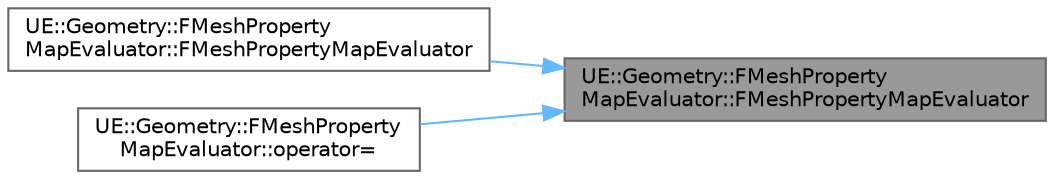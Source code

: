 digraph "UE::Geometry::FMeshPropertyMapEvaluator::FMeshPropertyMapEvaluator"
{
 // INTERACTIVE_SVG=YES
 // LATEX_PDF_SIZE
  bgcolor="transparent";
  edge [fontname=Helvetica,fontsize=10,labelfontname=Helvetica,labelfontsize=10];
  node [fontname=Helvetica,fontsize=10,shape=box,height=0.2,width=0.4];
  rankdir="RL";
  Node1 [id="Node000001",label="UE::Geometry::FMeshProperty\lMapEvaluator::FMeshPropertyMapEvaluator",height=0.2,width=0.4,color="gray40", fillcolor="grey60", style="filled", fontcolor="black",tooltip=" "];
  Node1 -> Node2 [id="edge1_Node000001_Node000002",dir="back",color="steelblue1",style="solid",tooltip=" "];
  Node2 [id="Node000002",label="UE::Geometry::FMeshProperty\lMapEvaluator::FMeshPropertyMapEvaluator",height=0.2,width=0.4,color="grey40", fillcolor="white", style="filled",URL="$d1/d82/classUE_1_1Geometry_1_1FMeshPropertyMapEvaluator.html#a4dd868a49590c6693c3ae68174cb0c0d",tooltip=" "];
  Node1 -> Node3 [id="edge2_Node000001_Node000003",dir="back",color="steelblue1",style="solid",tooltip=" "];
  Node3 [id="Node000003",label="UE::Geometry::FMeshProperty\lMapEvaluator::operator=",height=0.2,width=0.4,color="grey40", fillcolor="white", style="filled",URL="$d1/d82/classUE_1_1Geometry_1_1FMeshPropertyMapEvaluator.html#ae40b735dc43a65e37869ed942f49106d",tooltip=" "];
}
